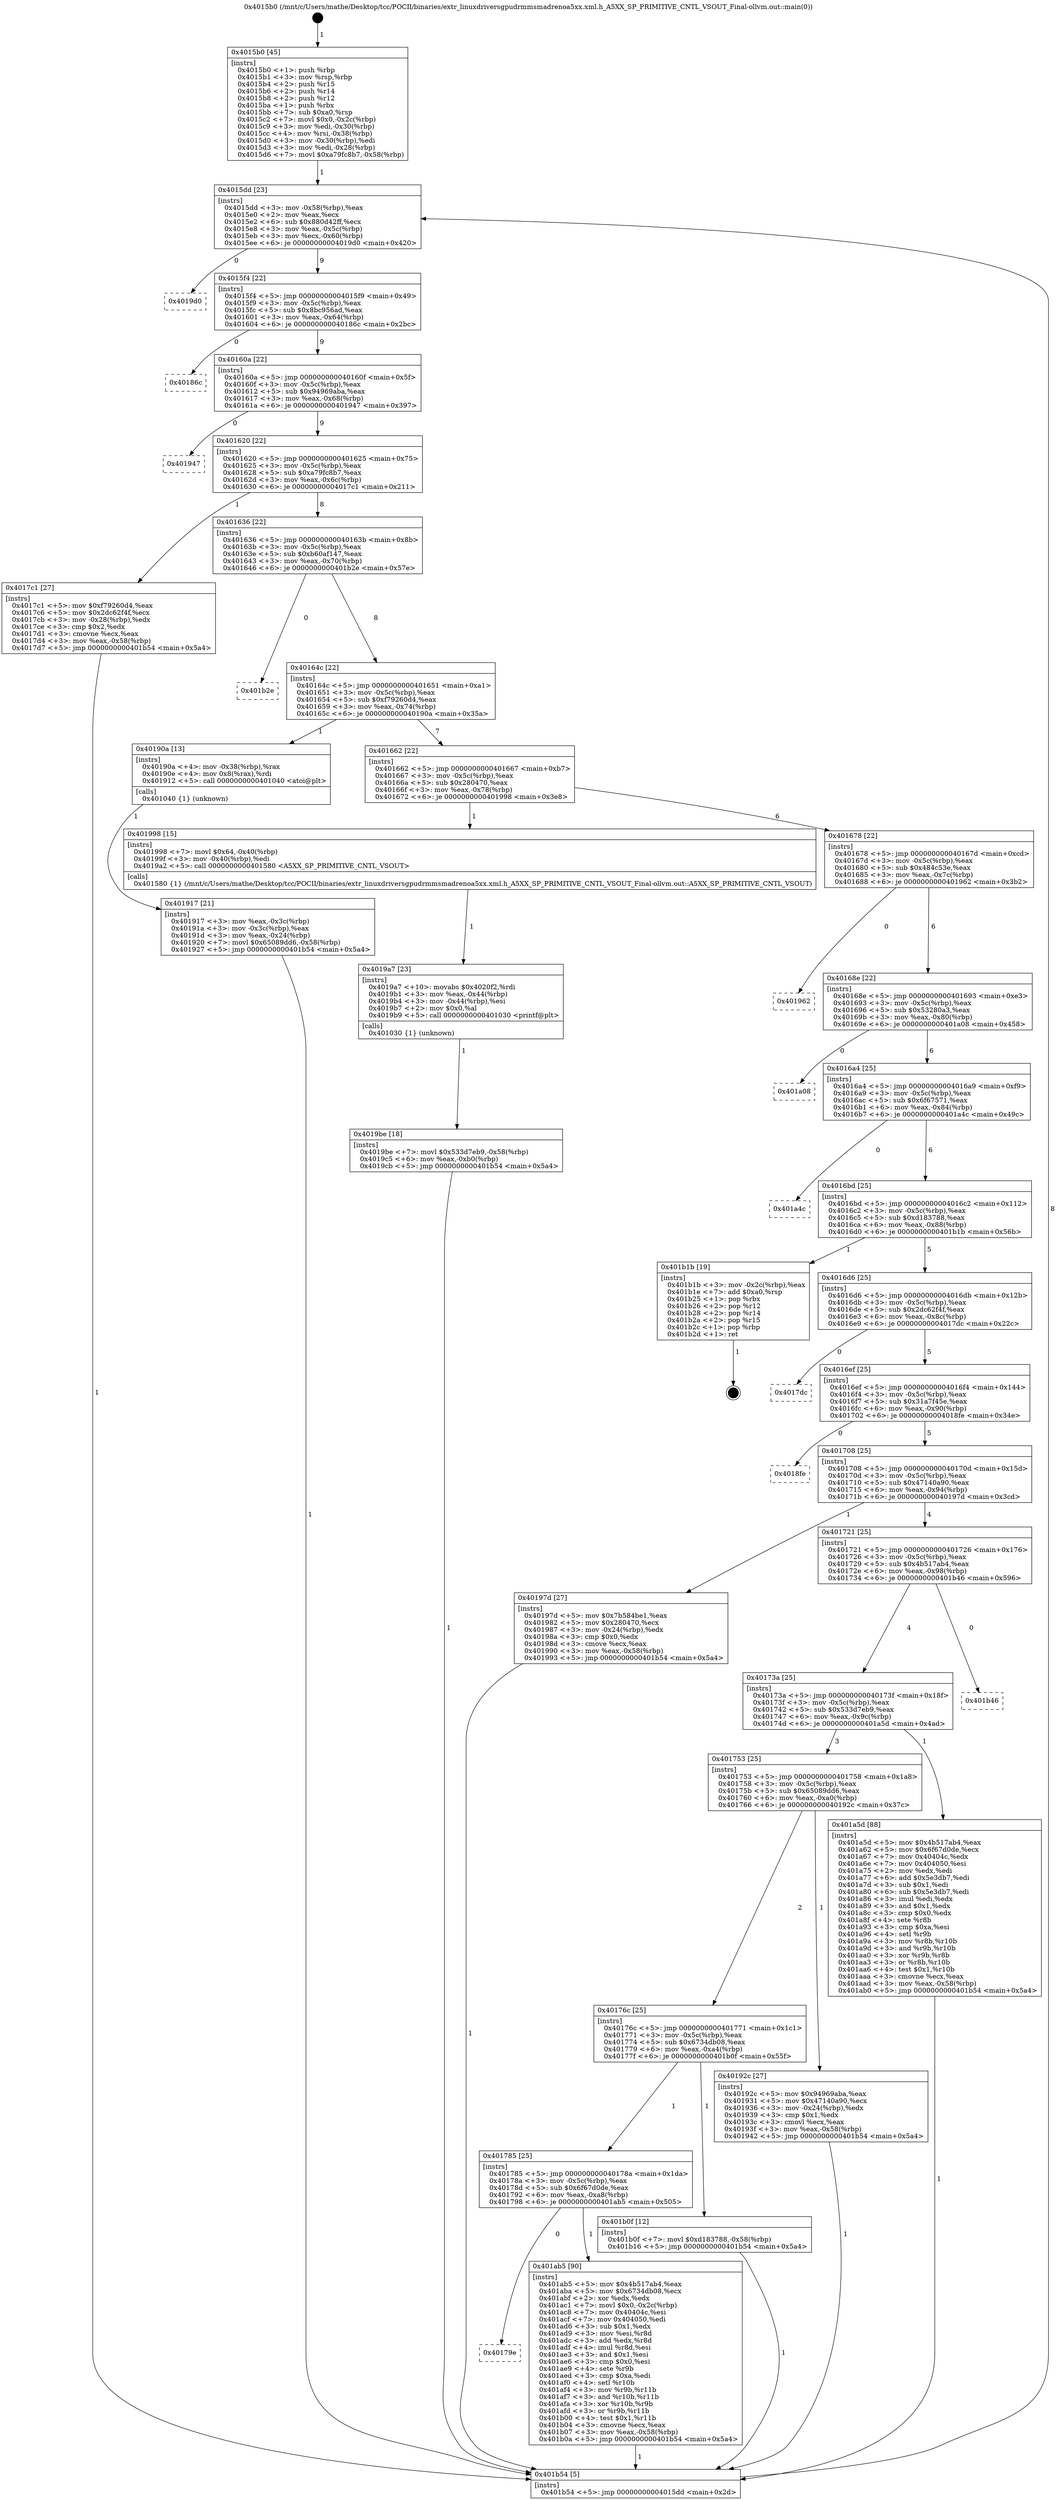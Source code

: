 digraph "0x4015b0" {
  label = "0x4015b0 (/mnt/c/Users/mathe/Desktop/tcc/POCII/binaries/extr_linuxdriversgpudrmmsmadrenoa5xx.xml.h_A5XX_SP_PRIMITIVE_CNTL_VSOUT_Final-ollvm.out::main(0))"
  labelloc = "t"
  node[shape=record]

  Entry [label="",width=0.3,height=0.3,shape=circle,fillcolor=black,style=filled]
  "0x4015dd" [label="{
     0x4015dd [23]\l
     | [instrs]\l
     &nbsp;&nbsp;0x4015dd \<+3\>: mov -0x58(%rbp),%eax\l
     &nbsp;&nbsp;0x4015e0 \<+2\>: mov %eax,%ecx\l
     &nbsp;&nbsp;0x4015e2 \<+6\>: sub $0x880d42ff,%ecx\l
     &nbsp;&nbsp;0x4015e8 \<+3\>: mov %eax,-0x5c(%rbp)\l
     &nbsp;&nbsp;0x4015eb \<+3\>: mov %ecx,-0x60(%rbp)\l
     &nbsp;&nbsp;0x4015ee \<+6\>: je 00000000004019d0 \<main+0x420\>\l
  }"]
  "0x4019d0" [label="{
     0x4019d0\l
  }", style=dashed]
  "0x4015f4" [label="{
     0x4015f4 [22]\l
     | [instrs]\l
     &nbsp;&nbsp;0x4015f4 \<+5\>: jmp 00000000004015f9 \<main+0x49\>\l
     &nbsp;&nbsp;0x4015f9 \<+3\>: mov -0x5c(%rbp),%eax\l
     &nbsp;&nbsp;0x4015fc \<+5\>: sub $0x8bc956ad,%eax\l
     &nbsp;&nbsp;0x401601 \<+3\>: mov %eax,-0x64(%rbp)\l
     &nbsp;&nbsp;0x401604 \<+6\>: je 000000000040186c \<main+0x2bc\>\l
  }"]
  Exit [label="",width=0.3,height=0.3,shape=circle,fillcolor=black,style=filled,peripheries=2]
  "0x40186c" [label="{
     0x40186c\l
  }", style=dashed]
  "0x40160a" [label="{
     0x40160a [22]\l
     | [instrs]\l
     &nbsp;&nbsp;0x40160a \<+5\>: jmp 000000000040160f \<main+0x5f\>\l
     &nbsp;&nbsp;0x40160f \<+3\>: mov -0x5c(%rbp),%eax\l
     &nbsp;&nbsp;0x401612 \<+5\>: sub $0x94969aba,%eax\l
     &nbsp;&nbsp;0x401617 \<+3\>: mov %eax,-0x68(%rbp)\l
     &nbsp;&nbsp;0x40161a \<+6\>: je 0000000000401947 \<main+0x397\>\l
  }"]
  "0x40179e" [label="{
     0x40179e\l
  }", style=dashed]
  "0x401947" [label="{
     0x401947\l
  }", style=dashed]
  "0x401620" [label="{
     0x401620 [22]\l
     | [instrs]\l
     &nbsp;&nbsp;0x401620 \<+5\>: jmp 0000000000401625 \<main+0x75\>\l
     &nbsp;&nbsp;0x401625 \<+3\>: mov -0x5c(%rbp),%eax\l
     &nbsp;&nbsp;0x401628 \<+5\>: sub $0xa79fc8b7,%eax\l
     &nbsp;&nbsp;0x40162d \<+3\>: mov %eax,-0x6c(%rbp)\l
     &nbsp;&nbsp;0x401630 \<+6\>: je 00000000004017c1 \<main+0x211\>\l
  }"]
  "0x401ab5" [label="{
     0x401ab5 [90]\l
     | [instrs]\l
     &nbsp;&nbsp;0x401ab5 \<+5\>: mov $0x4b517ab4,%eax\l
     &nbsp;&nbsp;0x401aba \<+5\>: mov $0x6734db08,%ecx\l
     &nbsp;&nbsp;0x401abf \<+2\>: xor %edx,%edx\l
     &nbsp;&nbsp;0x401ac1 \<+7\>: movl $0x0,-0x2c(%rbp)\l
     &nbsp;&nbsp;0x401ac8 \<+7\>: mov 0x40404c,%esi\l
     &nbsp;&nbsp;0x401acf \<+7\>: mov 0x404050,%edi\l
     &nbsp;&nbsp;0x401ad6 \<+3\>: sub $0x1,%edx\l
     &nbsp;&nbsp;0x401ad9 \<+3\>: mov %esi,%r8d\l
     &nbsp;&nbsp;0x401adc \<+3\>: add %edx,%r8d\l
     &nbsp;&nbsp;0x401adf \<+4\>: imul %r8d,%esi\l
     &nbsp;&nbsp;0x401ae3 \<+3\>: and $0x1,%esi\l
     &nbsp;&nbsp;0x401ae6 \<+3\>: cmp $0x0,%esi\l
     &nbsp;&nbsp;0x401ae9 \<+4\>: sete %r9b\l
     &nbsp;&nbsp;0x401aed \<+3\>: cmp $0xa,%edi\l
     &nbsp;&nbsp;0x401af0 \<+4\>: setl %r10b\l
     &nbsp;&nbsp;0x401af4 \<+3\>: mov %r9b,%r11b\l
     &nbsp;&nbsp;0x401af7 \<+3\>: and %r10b,%r11b\l
     &nbsp;&nbsp;0x401afa \<+3\>: xor %r10b,%r9b\l
     &nbsp;&nbsp;0x401afd \<+3\>: or %r9b,%r11b\l
     &nbsp;&nbsp;0x401b00 \<+4\>: test $0x1,%r11b\l
     &nbsp;&nbsp;0x401b04 \<+3\>: cmovne %ecx,%eax\l
     &nbsp;&nbsp;0x401b07 \<+3\>: mov %eax,-0x58(%rbp)\l
     &nbsp;&nbsp;0x401b0a \<+5\>: jmp 0000000000401b54 \<main+0x5a4\>\l
  }"]
  "0x4017c1" [label="{
     0x4017c1 [27]\l
     | [instrs]\l
     &nbsp;&nbsp;0x4017c1 \<+5\>: mov $0xf79260d4,%eax\l
     &nbsp;&nbsp;0x4017c6 \<+5\>: mov $0x2dc62f4f,%ecx\l
     &nbsp;&nbsp;0x4017cb \<+3\>: mov -0x28(%rbp),%edx\l
     &nbsp;&nbsp;0x4017ce \<+3\>: cmp $0x2,%edx\l
     &nbsp;&nbsp;0x4017d1 \<+3\>: cmovne %ecx,%eax\l
     &nbsp;&nbsp;0x4017d4 \<+3\>: mov %eax,-0x58(%rbp)\l
     &nbsp;&nbsp;0x4017d7 \<+5\>: jmp 0000000000401b54 \<main+0x5a4\>\l
  }"]
  "0x401636" [label="{
     0x401636 [22]\l
     | [instrs]\l
     &nbsp;&nbsp;0x401636 \<+5\>: jmp 000000000040163b \<main+0x8b\>\l
     &nbsp;&nbsp;0x40163b \<+3\>: mov -0x5c(%rbp),%eax\l
     &nbsp;&nbsp;0x40163e \<+5\>: sub $0xb60af147,%eax\l
     &nbsp;&nbsp;0x401643 \<+3\>: mov %eax,-0x70(%rbp)\l
     &nbsp;&nbsp;0x401646 \<+6\>: je 0000000000401b2e \<main+0x57e\>\l
  }"]
  "0x401b54" [label="{
     0x401b54 [5]\l
     | [instrs]\l
     &nbsp;&nbsp;0x401b54 \<+5\>: jmp 00000000004015dd \<main+0x2d\>\l
  }"]
  "0x4015b0" [label="{
     0x4015b0 [45]\l
     | [instrs]\l
     &nbsp;&nbsp;0x4015b0 \<+1\>: push %rbp\l
     &nbsp;&nbsp;0x4015b1 \<+3\>: mov %rsp,%rbp\l
     &nbsp;&nbsp;0x4015b4 \<+2\>: push %r15\l
     &nbsp;&nbsp;0x4015b6 \<+2\>: push %r14\l
     &nbsp;&nbsp;0x4015b8 \<+2\>: push %r12\l
     &nbsp;&nbsp;0x4015ba \<+1\>: push %rbx\l
     &nbsp;&nbsp;0x4015bb \<+7\>: sub $0xa0,%rsp\l
     &nbsp;&nbsp;0x4015c2 \<+7\>: movl $0x0,-0x2c(%rbp)\l
     &nbsp;&nbsp;0x4015c9 \<+3\>: mov %edi,-0x30(%rbp)\l
     &nbsp;&nbsp;0x4015cc \<+4\>: mov %rsi,-0x38(%rbp)\l
     &nbsp;&nbsp;0x4015d0 \<+3\>: mov -0x30(%rbp),%edi\l
     &nbsp;&nbsp;0x4015d3 \<+3\>: mov %edi,-0x28(%rbp)\l
     &nbsp;&nbsp;0x4015d6 \<+7\>: movl $0xa79fc8b7,-0x58(%rbp)\l
  }"]
  "0x401785" [label="{
     0x401785 [25]\l
     | [instrs]\l
     &nbsp;&nbsp;0x401785 \<+5\>: jmp 000000000040178a \<main+0x1da\>\l
     &nbsp;&nbsp;0x40178a \<+3\>: mov -0x5c(%rbp),%eax\l
     &nbsp;&nbsp;0x40178d \<+5\>: sub $0x6f67d0de,%eax\l
     &nbsp;&nbsp;0x401792 \<+6\>: mov %eax,-0xa8(%rbp)\l
     &nbsp;&nbsp;0x401798 \<+6\>: je 0000000000401ab5 \<main+0x505\>\l
  }"]
  "0x401b2e" [label="{
     0x401b2e\l
  }", style=dashed]
  "0x40164c" [label="{
     0x40164c [22]\l
     | [instrs]\l
     &nbsp;&nbsp;0x40164c \<+5\>: jmp 0000000000401651 \<main+0xa1\>\l
     &nbsp;&nbsp;0x401651 \<+3\>: mov -0x5c(%rbp),%eax\l
     &nbsp;&nbsp;0x401654 \<+5\>: sub $0xf79260d4,%eax\l
     &nbsp;&nbsp;0x401659 \<+3\>: mov %eax,-0x74(%rbp)\l
     &nbsp;&nbsp;0x40165c \<+6\>: je 000000000040190a \<main+0x35a\>\l
  }"]
  "0x401b0f" [label="{
     0x401b0f [12]\l
     | [instrs]\l
     &nbsp;&nbsp;0x401b0f \<+7\>: movl $0xd183788,-0x58(%rbp)\l
     &nbsp;&nbsp;0x401b16 \<+5\>: jmp 0000000000401b54 \<main+0x5a4\>\l
  }"]
  "0x40190a" [label="{
     0x40190a [13]\l
     | [instrs]\l
     &nbsp;&nbsp;0x40190a \<+4\>: mov -0x38(%rbp),%rax\l
     &nbsp;&nbsp;0x40190e \<+4\>: mov 0x8(%rax),%rdi\l
     &nbsp;&nbsp;0x401912 \<+5\>: call 0000000000401040 \<atoi@plt\>\l
     | [calls]\l
     &nbsp;&nbsp;0x401040 \{1\} (unknown)\l
  }"]
  "0x401662" [label="{
     0x401662 [22]\l
     | [instrs]\l
     &nbsp;&nbsp;0x401662 \<+5\>: jmp 0000000000401667 \<main+0xb7\>\l
     &nbsp;&nbsp;0x401667 \<+3\>: mov -0x5c(%rbp),%eax\l
     &nbsp;&nbsp;0x40166a \<+5\>: sub $0x280470,%eax\l
     &nbsp;&nbsp;0x40166f \<+3\>: mov %eax,-0x78(%rbp)\l
     &nbsp;&nbsp;0x401672 \<+6\>: je 0000000000401998 \<main+0x3e8\>\l
  }"]
  "0x401917" [label="{
     0x401917 [21]\l
     | [instrs]\l
     &nbsp;&nbsp;0x401917 \<+3\>: mov %eax,-0x3c(%rbp)\l
     &nbsp;&nbsp;0x40191a \<+3\>: mov -0x3c(%rbp),%eax\l
     &nbsp;&nbsp;0x40191d \<+3\>: mov %eax,-0x24(%rbp)\l
     &nbsp;&nbsp;0x401920 \<+7\>: movl $0x65089dd6,-0x58(%rbp)\l
     &nbsp;&nbsp;0x401927 \<+5\>: jmp 0000000000401b54 \<main+0x5a4\>\l
  }"]
  "0x4019be" [label="{
     0x4019be [18]\l
     | [instrs]\l
     &nbsp;&nbsp;0x4019be \<+7\>: movl $0x533d7eb9,-0x58(%rbp)\l
     &nbsp;&nbsp;0x4019c5 \<+6\>: mov %eax,-0xb0(%rbp)\l
     &nbsp;&nbsp;0x4019cb \<+5\>: jmp 0000000000401b54 \<main+0x5a4\>\l
  }"]
  "0x401998" [label="{
     0x401998 [15]\l
     | [instrs]\l
     &nbsp;&nbsp;0x401998 \<+7\>: movl $0x64,-0x40(%rbp)\l
     &nbsp;&nbsp;0x40199f \<+3\>: mov -0x40(%rbp),%edi\l
     &nbsp;&nbsp;0x4019a2 \<+5\>: call 0000000000401580 \<A5XX_SP_PRIMITIVE_CNTL_VSOUT\>\l
     | [calls]\l
     &nbsp;&nbsp;0x401580 \{1\} (/mnt/c/Users/mathe/Desktop/tcc/POCII/binaries/extr_linuxdriversgpudrmmsmadrenoa5xx.xml.h_A5XX_SP_PRIMITIVE_CNTL_VSOUT_Final-ollvm.out::A5XX_SP_PRIMITIVE_CNTL_VSOUT)\l
  }"]
  "0x401678" [label="{
     0x401678 [22]\l
     | [instrs]\l
     &nbsp;&nbsp;0x401678 \<+5\>: jmp 000000000040167d \<main+0xcd\>\l
     &nbsp;&nbsp;0x40167d \<+3\>: mov -0x5c(%rbp),%eax\l
     &nbsp;&nbsp;0x401680 \<+5\>: sub $0x484c53e,%eax\l
     &nbsp;&nbsp;0x401685 \<+3\>: mov %eax,-0x7c(%rbp)\l
     &nbsp;&nbsp;0x401688 \<+6\>: je 0000000000401962 \<main+0x3b2\>\l
  }"]
  "0x4019a7" [label="{
     0x4019a7 [23]\l
     | [instrs]\l
     &nbsp;&nbsp;0x4019a7 \<+10\>: movabs $0x4020f2,%rdi\l
     &nbsp;&nbsp;0x4019b1 \<+3\>: mov %eax,-0x44(%rbp)\l
     &nbsp;&nbsp;0x4019b4 \<+3\>: mov -0x44(%rbp),%esi\l
     &nbsp;&nbsp;0x4019b7 \<+2\>: mov $0x0,%al\l
     &nbsp;&nbsp;0x4019b9 \<+5\>: call 0000000000401030 \<printf@plt\>\l
     | [calls]\l
     &nbsp;&nbsp;0x401030 \{1\} (unknown)\l
  }"]
  "0x401962" [label="{
     0x401962\l
  }", style=dashed]
  "0x40168e" [label="{
     0x40168e [22]\l
     | [instrs]\l
     &nbsp;&nbsp;0x40168e \<+5\>: jmp 0000000000401693 \<main+0xe3\>\l
     &nbsp;&nbsp;0x401693 \<+3\>: mov -0x5c(%rbp),%eax\l
     &nbsp;&nbsp;0x401696 \<+5\>: sub $0x53280a3,%eax\l
     &nbsp;&nbsp;0x40169b \<+3\>: mov %eax,-0x80(%rbp)\l
     &nbsp;&nbsp;0x40169e \<+6\>: je 0000000000401a08 \<main+0x458\>\l
  }"]
  "0x40176c" [label="{
     0x40176c [25]\l
     | [instrs]\l
     &nbsp;&nbsp;0x40176c \<+5\>: jmp 0000000000401771 \<main+0x1c1\>\l
     &nbsp;&nbsp;0x401771 \<+3\>: mov -0x5c(%rbp),%eax\l
     &nbsp;&nbsp;0x401774 \<+5\>: sub $0x6734db08,%eax\l
     &nbsp;&nbsp;0x401779 \<+6\>: mov %eax,-0xa4(%rbp)\l
     &nbsp;&nbsp;0x40177f \<+6\>: je 0000000000401b0f \<main+0x55f\>\l
  }"]
  "0x401a08" [label="{
     0x401a08\l
  }", style=dashed]
  "0x4016a4" [label="{
     0x4016a4 [25]\l
     | [instrs]\l
     &nbsp;&nbsp;0x4016a4 \<+5\>: jmp 00000000004016a9 \<main+0xf9\>\l
     &nbsp;&nbsp;0x4016a9 \<+3\>: mov -0x5c(%rbp),%eax\l
     &nbsp;&nbsp;0x4016ac \<+5\>: sub $0x6f67571,%eax\l
     &nbsp;&nbsp;0x4016b1 \<+6\>: mov %eax,-0x84(%rbp)\l
     &nbsp;&nbsp;0x4016b7 \<+6\>: je 0000000000401a4c \<main+0x49c\>\l
  }"]
  "0x40192c" [label="{
     0x40192c [27]\l
     | [instrs]\l
     &nbsp;&nbsp;0x40192c \<+5\>: mov $0x94969aba,%eax\l
     &nbsp;&nbsp;0x401931 \<+5\>: mov $0x47140a90,%ecx\l
     &nbsp;&nbsp;0x401936 \<+3\>: mov -0x24(%rbp),%edx\l
     &nbsp;&nbsp;0x401939 \<+3\>: cmp $0x1,%edx\l
     &nbsp;&nbsp;0x40193c \<+3\>: cmovl %ecx,%eax\l
     &nbsp;&nbsp;0x40193f \<+3\>: mov %eax,-0x58(%rbp)\l
     &nbsp;&nbsp;0x401942 \<+5\>: jmp 0000000000401b54 \<main+0x5a4\>\l
  }"]
  "0x401a4c" [label="{
     0x401a4c\l
  }", style=dashed]
  "0x4016bd" [label="{
     0x4016bd [25]\l
     | [instrs]\l
     &nbsp;&nbsp;0x4016bd \<+5\>: jmp 00000000004016c2 \<main+0x112\>\l
     &nbsp;&nbsp;0x4016c2 \<+3\>: mov -0x5c(%rbp),%eax\l
     &nbsp;&nbsp;0x4016c5 \<+5\>: sub $0xd183788,%eax\l
     &nbsp;&nbsp;0x4016ca \<+6\>: mov %eax,-0x88(%rbp)\l
     &nbsp;&nbsp;0x4016d0 \<+6\>: je 0000000000401b1b \<main+0x56b\>\l
  }"]
  "0x401753" [label="{
     0x401753 [25]\l
     | [instrs]\l
     &nbsp;&nbsp;0x401753 \<+5\>: jmp 0000000000401758 \<main+0x1a8\>\l
     &nbsp;&nbsp;0x401758 \<+3\>: mov -0x5c(%rbp),%eax\l
     &nbsp;&nbsp;0x40175b \<+5\>: sub $0x65089dd6,%eax\l
     &nbsp;&nbsp;0x401760 \<+6\>: mov %eax,-0xa0(%rbp)\l
     &nbsp;&nbsp;0x401766 \<+6\>: je 000000000040192c \<main+0x37c\>\l
  }"]
  "0x401b1b" [label="{
     0x401b1b [19]\l
     | [instrs]\l
     &nbsp;&nbsp;0x401b1b \<+3\>: mov -0x2c(%rbp),%eax\l
     &nbsp;&nbsp;0x401b1e \<+7\>: add $0xa0,%rsp\l
     &nbsp;&nbsp;0x401b25 \<+1\>: pop %rbx\l
     &nbsp;&nbsp;0x401b26 \<+2\>: pop %r12\l
     &nbsp;&nbsp;0x401b28 \<+2\>: pop %r14\l
     &nbsp;&nbsp;0x401b2a \<+2\>: pop %r15\l
     &nbsp;&nbsp;0x401b2c \<+1\>: pop %rbp\l
     &nbsp;&nbsp;0x401b2d \<+1\>: ret\l
  }"]
  "0x4016d6" [label="{
     0x4016d6 [25]\l
     | [instrs]\l
     &nbsp;&nbsp;0x4016d6 \<+5\>: jmp 00000000004016db \<main+0x12b\>\l
     &nbsp;&nbsp;0x4016db \<+3\>: mov -0x5c(%rbp),%eax\l
     &nbsp;&nbsp;0x4016de \<+5\>: sub $0x2dc62f4f,%eax\l
     &nbsp;&nbsp;0x4016e3 \<+6\>: mov %eax,-0x8c(%rbp)\l
     &nbsp;&nbsp;0x4016e9 \<+6\>: je 00000000004017dc \<main+0x22c\>\l
  }"]
  "0x401a5d" [label="{
     0x401a5d [88]\l
     | [instrs]\l
     &nbsp;&nbsp;0x401a5d \<+5\>: mov $0x4b517ab4,%eax\l
     &nbsp;&nbsp;0x401a62 \<+5\>: mov $0x6f67d0de,%ecx\l
     &nbsp;&nbsp;0x401a67 \<+7\>: mov 0x40404c,%edx\l
     &nbsp;&nbsp;0x401a6e \<+7\>: mov 0x404050,%esi\l
     &nbsp;&nbsp;0x401a75 \<+2\>: mov %edx,%edi\l
     &nbsp;&nbsp;0x401a77 \<+6\>: add $0x5e3db7,%edi\l
     &nbsp;&nbsp;0x401a7d \<+3\>: sub $0x1,%edi\l
     &nbsp;&nbsp;0x401a80 \<+6\>: sub $0x5e3db7,%edi\l
     &nbsp;&nbsp;0x401a86 \<+3\>: imul %edi,%edx\l
     &nbsp;&nbsp;0x401a89 \<+3\>: and $0x1,%edx\l
     &nbsp;&nbsp;0x401a8c \<+3\>: cmp $0x0,%edx\l
     &nbsp;&nbsp;0x401a8f \<+4\>: sete %r8b\l
     &nbsp;&nbsp;0x401a93 \<+3\>: cmp $0xa,%esi\l
     &nbsp;&nbsp;0x401a96 \<+4\>: setl %r9b\l
     &nbsp;&nbsp;0x401a9a \<+3\>: mov %r8b,%r10b\l
     &nbsp;&nbsp;0x401a9d \<+3\>: and %r9b,%r10b\l
     &nbsp;&nbsp;0x401aa0 \<+3\>: xor %r9b,%r8b\l
     &nbsp;&nbsp;0x401aa3 \<+3\>: or %r8b,%r10b\l
     &nbsp;&nbsp;0x401aa6 \<+4\>: test $0x1,%r10b\l
     &nbsp;&nbsp;0x401aaa \<+3\>: cmovne %ecx,%eax\l
     &nbsp;&nbsp;0x401aad \<+3\>: mov %eax,-0x58(%rbp)\l
     &nbsp;&nbsp;0x401ab0 \<+5\>: jmp 0000000000401b54 \<main+0x5a4\>\l
  }"]
  "0x4017dc" [label="{
     0x4017dc\l
  }", style=dashed]
  "0x4016ef" [label="{
     0x4016ef [25]\l
     | [instrs]\l
     &nbsp;&nbsp;0x4016ef \<+5\>: jmp 00000000004016f4 \<main+0x144\>\l
     &nbsp;&nbsp;0x4016f4 \<+3\>: mov -0x5c(%rbp),%eax\l
     &nbsp;&nbsp;0x4016f7 \<+5\>: sub $0x31a7f45e,%eax\l
     &nbsp;&nbsp;0x4016fc \<+6\>: mov %eax,-0x90(%rbp)\l
     &nbsp;&nbsp;0x401702 \<+6\>: je 00000000004018fe \<main+0x34e\>\l
  }"]
  "0x40173a" [label="{
     0x40173a [25]\l
     | [instrs]\l
     &nbsp;&nbsp;0x40173a \<+5\>: jmp 000000000040173f \<main+0x18f\>\l
     &nbsp;&nbsp;0x40173f \<+3\>: mov -0x5c(%rbp),%eax\l
     &nbsp;&nbsp;0x401742 \<+5\>: sub $0x533d7eb9,%eax\l
     &nbsp;&nbsp;0x401747 \<+6\>: mov %eax,-0x9c(%rbp)\l
     &nbsp;&nbsp;0x40174d \<+6\>: je 0000000000401a5d \<main+0x4ad\>\l
  }"]
  "0x4018fe" [label="{
     0x4018fe\l
  }", style=dashed]
  "0x401708" [label="{
     0x401708 [25]\l
     | [instrs]\l
     &nbsp;&nbsp;0x401708 \<+5\>: jmp 000000000040170d \<main+0x15d\>\l
     &nbsp;&nbsp;0x40170d \<+3\>: mov -0x5c(%rbp),%eax\l
     &nbsp;&nbsp;0x401710 \<+5\>: sub $0x47140a90,%eax\l
     &nbsp;&nbsp;0x401715 \<+6\>: mov %eax,-0x94(%rbp)\l
     &nbsp;&nbsp;0x40171b \<+6\>: je 000000000040197d \<main+0x3cd\>\l
  }"]
  "0x401b46" [label="{
     0x401b46\l
  }", style=dashed]
  "0x40197d" [label="{
     0x40197d [27]\l
     | [instrs]\l
     &nbsp;&nbsp;0x40197d \<+5\>: mov $0x7b584be1,%eax\l
     &nbsp;&nbsp;0x401982 \<+5\>: mov $0x280470,%ecx\l
     &nbsp;&nbsp;0x401987 \<+3\>: mov -0x24(%rbp),%edx\l
     &nbsp;&nbsp;0x40198a \<+3\>: cmp $0x0,%edx\l
     &nbsp;&nbsp;0x40198d \<+3\>: cmove %ecx,%eax\l
     &nbsp;&nbsp;0x401990 \<+3\>: mov %eax,-0x58(%rbp)\l
     &nbsp;&nbsp;0x401993 \<+5\>: jmp 0000000000401b54 \<main+0x5a4\>\l
  }"]
  "0x401721" [label="{
     0x401721 [25]\l
     | [instrs]\l
     &nbsp;&nbsp;0x401721 \<+5\>: jmp 0000000000401726 \<main+0x176\>\l
     &nbsp;&nbsp;0x401726 \<+3\>: mov -0x5c(%rbp),%eax\l
     &nbsp;&nbsp;0x401729 \<+5\>: sub $0x4b517ab4,%eax\l
     &nbsp;&nbsp;0x40172e \<+6\>: mov %eax,-0x98(%rbp)\l
     &nbsp;&nbsp;0x401734 \<+6\>: je 0000000000401b46 \<main+0x596\>\l
  }"]
  Entry -> "0x4015b0" [label=" 1"]
  "0x4015dd" -> "0x4019d0" [label=" 0"]
  "0x4015dd" -> "0x4015f4" [label=" 9"]
  "0x401b1b" -> Exit [label=" 1"]
  "0x4015f4" -> "0x40186c" [label=" 0"]
  "0x4015f4" -> "0x40160a" [label=" 9"]
  "0x401b0f" -> "0x401b54" [label=" 1"]
  "0x40160a" -> "0x401947" [label=" 0"]
  "0x40160a" -> "0x401620" [label=" 9"]
  "0x401ab5" -> "0x401b54" [label=" 1"]
  "0x401620" -> "0x4017c1" [label=" 1"]
  "0x401620" -> "0x401636" [label=" 8"]
  "0x4017c1" -> "0x401b54" [label=" 1"]
  "0x4015b0" -> "0x4015dd" [label=" 1"]
  "0x401b54" -> "0x4015dd" [label=" 8"]
  "0x401785" -> "0x40179e" [label=" 0"]
  "0x401636" -> "0x401b2e" [label=" 0"]
  "0x401636" -> "0x40164c" [label=" 8"]
  "0x401785" -> "0x401ab5" [label=" 1"]
  "0x40164c" -> "0x40190a" [label=" 1"]
  "0x40164c" -> "0x401662" [label=" 7"]
  "0x40190a" -> "0x401917" [label=" 1"]
  "0x401917" -> "0x401b54" [label=" 1"]
  "0x40176c" -> "0x401785" [label=" 1"]
  "0x401662" -> "0x401998" [label=" 1"]
  "0x401662" -> "0x401678" [label=" 6"]
  "0x40176c" -> "0x401b0f" [label=" 1"]
  "0x401678" -> "0x401962" [label=" 0"]
  "0x401678" -> "0x40168e" [label=" 6"]
  "0x401a5d" -> "0x401b54" [label=" 1"]
  "0x40168e" -> "0x401a08" [label=" 0"]
  "0x40168e" -> "0x4016a4" [label=" 6"]
  "0x4019be" -> "0x401b54" [label=" 1"]
  "0x4016a4" -> "0x401a4c" [label=" 0"]
  "0x4016a4" -> "0x4016bd" [label=" 6"]
  "0x4019a7" -> "0x4019be" [label=" 1"]
  "0x4016bd" -> "0x401b1b" [label=" 1"]
  "0x4016bd" -> "0x4016d6" [label=" 5"]
  "0x40197d" -> "0x401b54" [label=" 1"]
  "0x4016d6" -> "0x4017dc" [label=" 0"]
  "0x4016d6" -> "0x4016ef" [label=" 5"]
  "0x40192c" -> "0x401b54" [label=" 1"]
  "0x4016ef" -> "0x4018fe" [label=" 0"]
  "0x4016ef" -> "0x401708" [label=" 5"]
  "0x401753" -> "0x40192c" [label=" 1"]
  "0x401708" -> "0x40197d" [label=" 1"]
  "0x401708" -> "0x401721" [label=" 4"]
  "0x401998" -> "0x4019a7" [label=" 1"]
  "0x401721" -> "0x401b46" [label=" 0"]
  "0x401721" -> "0x40173a" [label=" 4"]
  "0x401753" -> "0x40176c" [label=" 2"]
  "0x40173a" -> "0x401a5d" [label=" 1"]
  "0x40173a" -> "0x401753" [label=" 3"]
}
